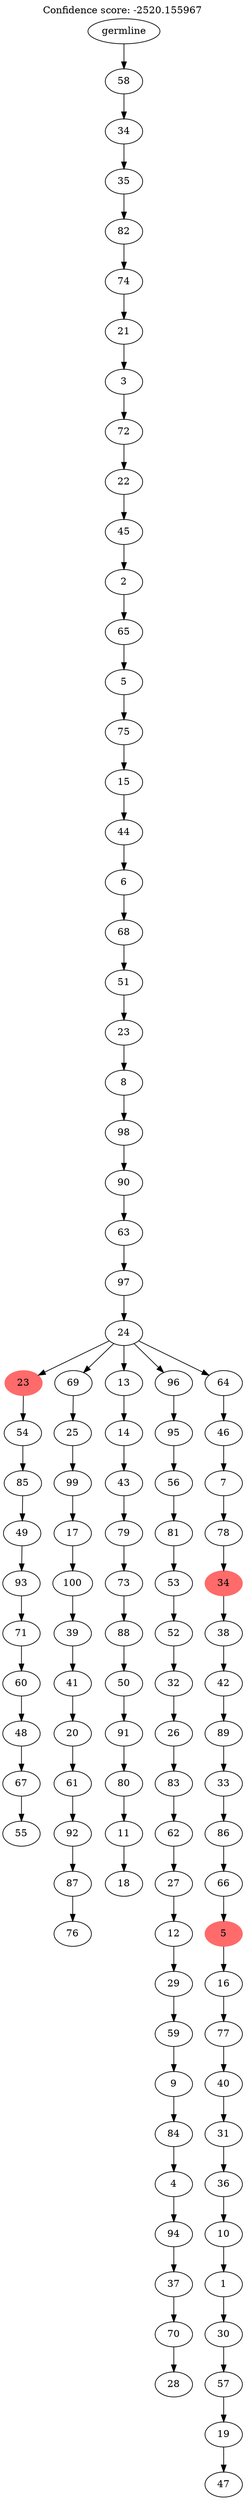 digraph g {
	"102" -> "103";
	"103" [label="55"];
	"101" -> "102";
	"102" [label="67"];
	"100" -> "101";
	"101" [label="48"];
	"99" -> "100";
	"100" [label="60"];
	"98" -> "99";
	"99" [label="71"];
	"97" -> "98";
	"98" [label="93"];
	"96" -> "97";
	"97" [label="49"];
	"95" -> "96";
	"96" [label="85"];
	"94" -> "95";
	"95" [label="54"];
	"92" -> "93";
	"93" [label="76"];
	"91" -> "92";
	"92" [label="87"];
	"90" -> "91";
	"91" [label="92"];
	"89" -> "90";
	"90" [label="61"];
	"88" -> "89";
	"89" [label="20"];
	"87" -> "88";
	"88" [label="41"];
	"86" -> "87";
	"87" [label="39"];
	"85" -> "86";
	"86" [label="100"];
	"84" -> "85";
	"85" [label="17"];
	"83" -> "84";
	"84" [label="99"];
	"82" -> "83";
	"83" [label="25"];
	"80" -> "81";
	"81" [label="18"];
	"79" -> "80";
	"80" [label="11"];
	"78" -> "79";
	"79" [label="80"];
	"77" -> "78";
	"78" [label="91"];
	"76" -> "77";
	"77" [label="50"];
	"75" -> "76";
	"76" [label="88"];
	"74" -> "75";
	"75" [label="73"];
	"73" -> "74";
	"74" [label="79"];
	"72" -> "73";
	"73" [label="43"];
	"71" -> "72";
	"72" [label="14"];
	"69" -> "70";
	"70" [label="28"];
	"68" -> "69";
	"69" [label="70"];
	"67" -> "68";
	"68" [label="37"];
	"66" -> "67";
	"67" [label="94"];
	"65" -> "66";
	"66" [label="4"];
	"64" -> "65";
	"65" [label="84"];
	"63" -> "64";
	"64" [label="9"];
	"62" -> "63";
	"63" [label="59"];
	"61" -> "62";
	"62" [label="29"];
	"60" -> "61";
	"61" [label="12"];
	"59" -> "60";
	"60" [label="27"];
	"58" -> "59";
	"59" [label="62"];
	"57" -> "58";
	"58" [label="83"];
	"56" -> "57";
	"57" [label="26"];
	"55" -> "56";
	"56" [label="32"];
	"54" -> "55";
	"55" [label="52"];
	"53" -> "54";
	"54" [label="53"];
	"52" -> "53";
	"53" [label="81"];
	"51" -> "52";
	"52" [label="56"];
	"50" -> "51";
	"51" [label="95"];
	"48" -> "49";
	"49" [label="47"];
	"47" -> "48";
	"48" [label="19"];
	"46" -> "47";
	"47" [label="57"];
	"45" -> "46";
	"46" [label="30"];
	"44" -> "45";
	"45" [label="1"];
	"43" -> "44";
	"44" [label="10"];
	"42" -> "43";
	"43" [label="36"];
	"41" -> "42";
	"42" [label="31"];
	"40" -> "41";
	"41" [label="40"];
	"39" -> "40";
	"40" [label="77"];
	"38" -> "39";
	"39" [label="16"];
	"37" -> "38";
	"38" [color=indianred1, style=filled, label="5"];
	"36" -> "37";
	"37" [label="66"];
	"35" -> "36";
	"36" [label="86"];
	"34" -> "35";
	"35" [label="33"];
	"33" -> "34";
	"34" [label="89"];
	"32" -> "33";
	"33" [label="42"];
	"31" -> "32";
	"32" [label="38"];
	"30" -> "31";
	"31" [color=indianred1, style=filled, label="34"];
	"29" -> "30";
	"30" [label="78"];
	"28" -> "29";
	"29" [label="7"];
	"27" -> "28";
	"28" [label="46"];
	"26" -> "27";
	"27" [label="64"];
	"26" -> "50";
	"50" [label="96"];
	"26" -> "71";
	"71" [label="13"];
	"26" -> "82";
	"82" [label="69"];
	"26" -> "94";
	"94" [color=indianred1, style=filled, label="23"];
	"25" -> "26";
	"26" [label="24"];
	"24" -> "25";
	"25" [label="97"];
	"23" -> "24";
	"24" [label="63"];
	"22" -> "23";
	"23" [label="90"];
	"21" -> "22";
	"22" [label="98"];
	"20" -> "21";
	"21" [label="8"];
	"19" -> "20";
	"20" [label="23"];
	"18" -> "19";
	"19" [label="51"];
	"17" -> "18";
	"18" [label="68"];
	"16" -> "17";
	"17" [label="6"];
	"15" -> "16";
	"16" [label="44"];
	"14" -> "15";
	"15" [label="15"];
	"13" -> "14";
	"14" [label="75"];
	"12" -> "13";
	"13" [label="5"];
	"11" -> "12";
	"12" [label="65"];
	"10" -> "11";
	"11" [label="2"];
	"9" -> "10";
	"10" [label="45"];
	"8" -> "9";
	"9" [label="22"];
	"7" -> "8";
	"8" [label="72"];
	"6" -> "7";
	"7" [label="3"];
	"5" -> "6";
	"6" [label="21"];
	"4" -> "5";
	"5" [label="74"];
	"3" -> "4";
	"4" [label="82"];
	"2" -> "3";
	"3" [label="35"];
	"1" -> "2";
	"2" [label="34"];
	"0" -> "1";
	"1" [label="58"];
	"0" [label="germline"];
	labelloc="t";
	label="Confidence score: -2520.155967";
}
